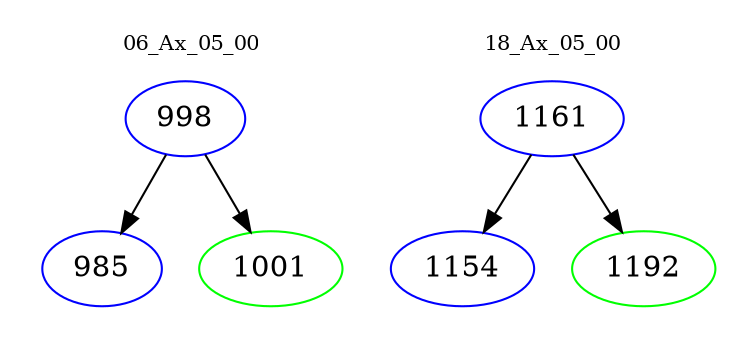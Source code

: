 digraph{
subgraph cluster_0 {
color = white
label = "06_Ax_05_00";
fontsize=10;
T0_998 [label="998", color="blue"]
T0_998 -> T0_985 [color="black"]
T0_985 [label="985", color="blue"]
T0_998 -> T0_1001 [color="black"]
T0_1001 [label="1001", color="green"]
}
subgraph cluster_1 {
color = white
label = "18_Ax_05_00";
fontsize=10;
T1_1161 [label="1161", color="blue"]
T1_1161 -> T1_1154 [color="black"]
T1_1154 [label="1154", color="blue"]
T1_1161 -> T1_1192 [color="black"]
T1_1192 [label="1192", color="green"]
}
}
